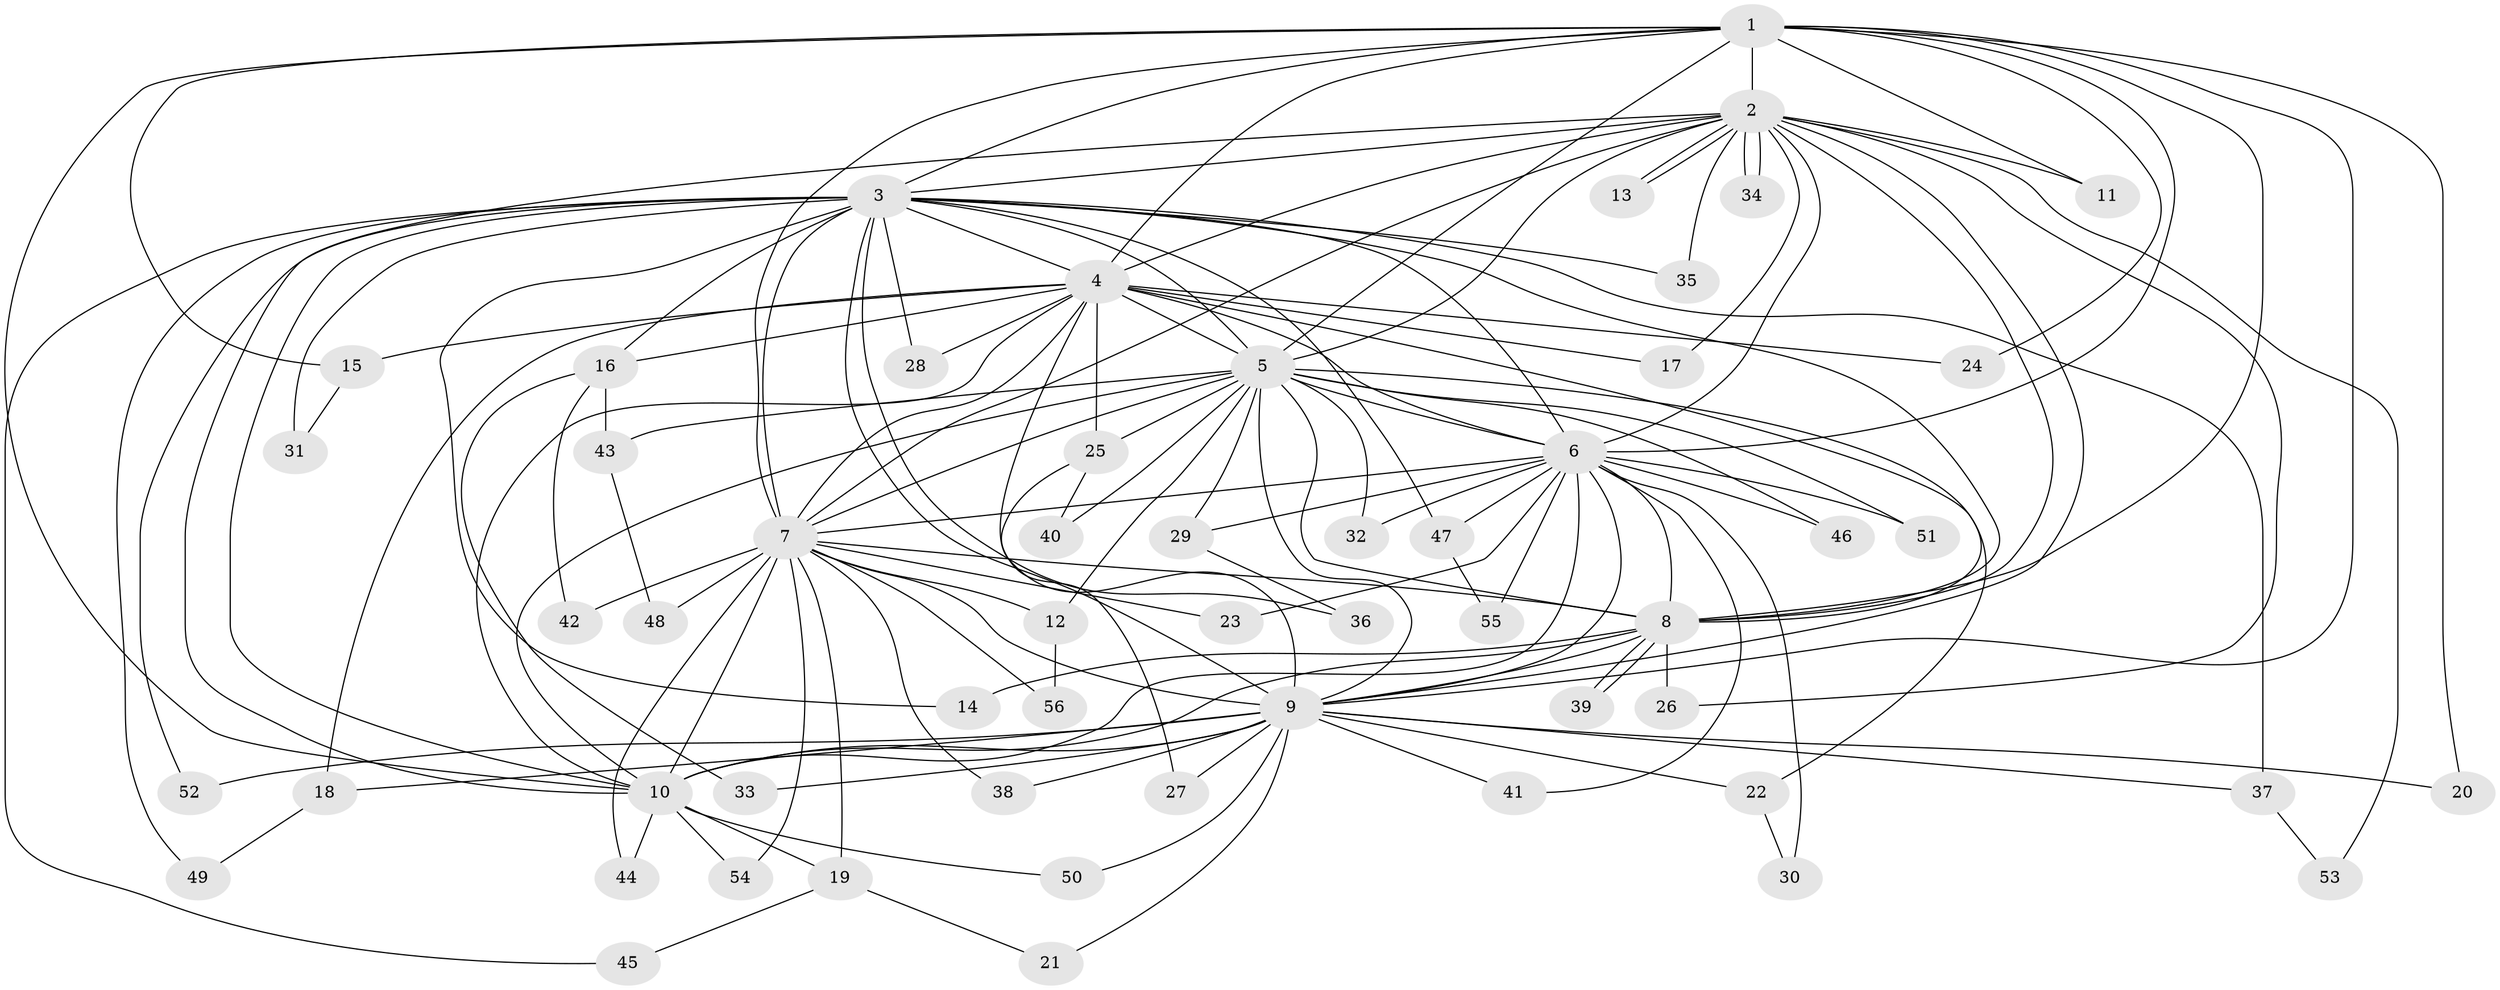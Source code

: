 // Generated by graph-tools (version 1.1) at 2025/25/03/09/25 03:25:44]
// undirected, 56 vertices, 137 edges
graph export_dot {
graph [start="1"]
  node [color=gray90,style=filled];
  1;
  2;
  3;
  4;
  5;
  6;
  7;
  8;
  9;
  10;
  11;
  12;
  13;
  14;
  15;
  16;
  17;
  18;
  19;
  20;
  21;
  22;
  23;
  24;
  25;
  26;
  27;
  28;
  29;
  30;
  31;
  32;
  33;
  34;
  35;
  36;
  37;
  38;
  39;
  40;
  41;
  42;
  43;
  44;
  45;
  46;
  47;
  48;
  49;
  50;
  51;
  52;
  53;
  54;
  55;
  56;
  1 -- 2;
  1 -- 3;
  1 -- 4;
  1 -- 5;
  1 -- 6;
  1 -- 7;
  1 -- 8;
  1 -- 9;
  1 -- 10;
  1 -- 11;
  1 -- 15;
  1 -- 20;
  1 -- 24;
  2 -- 3;
  2 -- 4;
  2 -- 5;
  2 -- 6;
  2 -- 7;
  2 -- 8;
  2 -- 9;
  2 -- 10;
  2 -- 11;
  2 -- 13;
  2 -- 13;
  2 -- 17;
  2 -- 26;
  2 -- 34;
  2 -- 34;
  2 -- 35;
  2 -- 53;
  3 -- 4;
  3 -- 5;
  3 -- 6;
  3 -- 7;
  3 -- 8;
  3 -- 9;
  3 -- 10;
  3 -- 14;
  3 -- 16;
  3 -- 28;
  3 -- 31;
  3 -- 35;
  3 -- 36;
  3 -- 37;
  3 -- 45;
  3 -- 47;
  3 -- 49;
  3 -- 52;
  4 -- 5;
  4 -- 6;
  4 -- 7;
  4 -- 8;
  4 -- 9;
  4 -- 10;
  4 -- 15;
  4 -- 16;
  4 -- 17;
  4 -- 18;
  4 -- 24;
  4 -- 25;
  4 -- 28;
  5 -- 6;
  5 -- 7;
  5 -- 8;
  5 -- 9;
  5 -- 10;
  5 -- 12;
  5 -- 22;
  5 -- 25;
  5 -- 29;
  5 -- 32;
  5 -- 40;
  5 -- 43;
  5 -- 46;
  5 -- 51;
  6 -- 7;
  6 -- 8;
  6 -- 9;
  6 -- 10;
  6 -- 23;
  6 -- 29;
  6 -- 30;
  6 -- 32;
  6 -- 41;
  6 -- 46;
  6 -- 47;
  6 -- 51;
  6 -- 55;
  7 -- 8;
  7 -- 9;
  7 -- 10;
  7 -- 12;
  7 -- 19;
  7 -- 23;
  7 -- 38;
  7 -- 42;
  7 -- 44;
  7 -- 48;
  7 -- 54;
  7 -- 56;
  8 -- 9;
  8 -- 10;
  8 -- 14;
  8 -- 26;
  8 -- 39;
  8 -- 39;
  9 -- 10;
  9 -- 18;
  9 -- 20;
  9 -- 21;
  9 -- 22;
  9 -- 27;
  9 -- 33;
  9 -- 37;
  9 -- 38;
  9 -- 41;
  9 -- 50;
  9 -- 52;
  10 -- 19;
  10 -- 44;
  10 -- 50;
  10 -- 54;
  12 -- 56;
  15 -- 31;
  16 -- 33;
  16 -- 42;
  16 -- 43;
  18 -- 49;
  19 -- 21;
  19 -- 45;
  22 -- 30;
  25 -- 27;
  25 -- 40;
  29 -- 36;
  37 -- 53;
  43 -- 48;
  47 -- 55;
}
